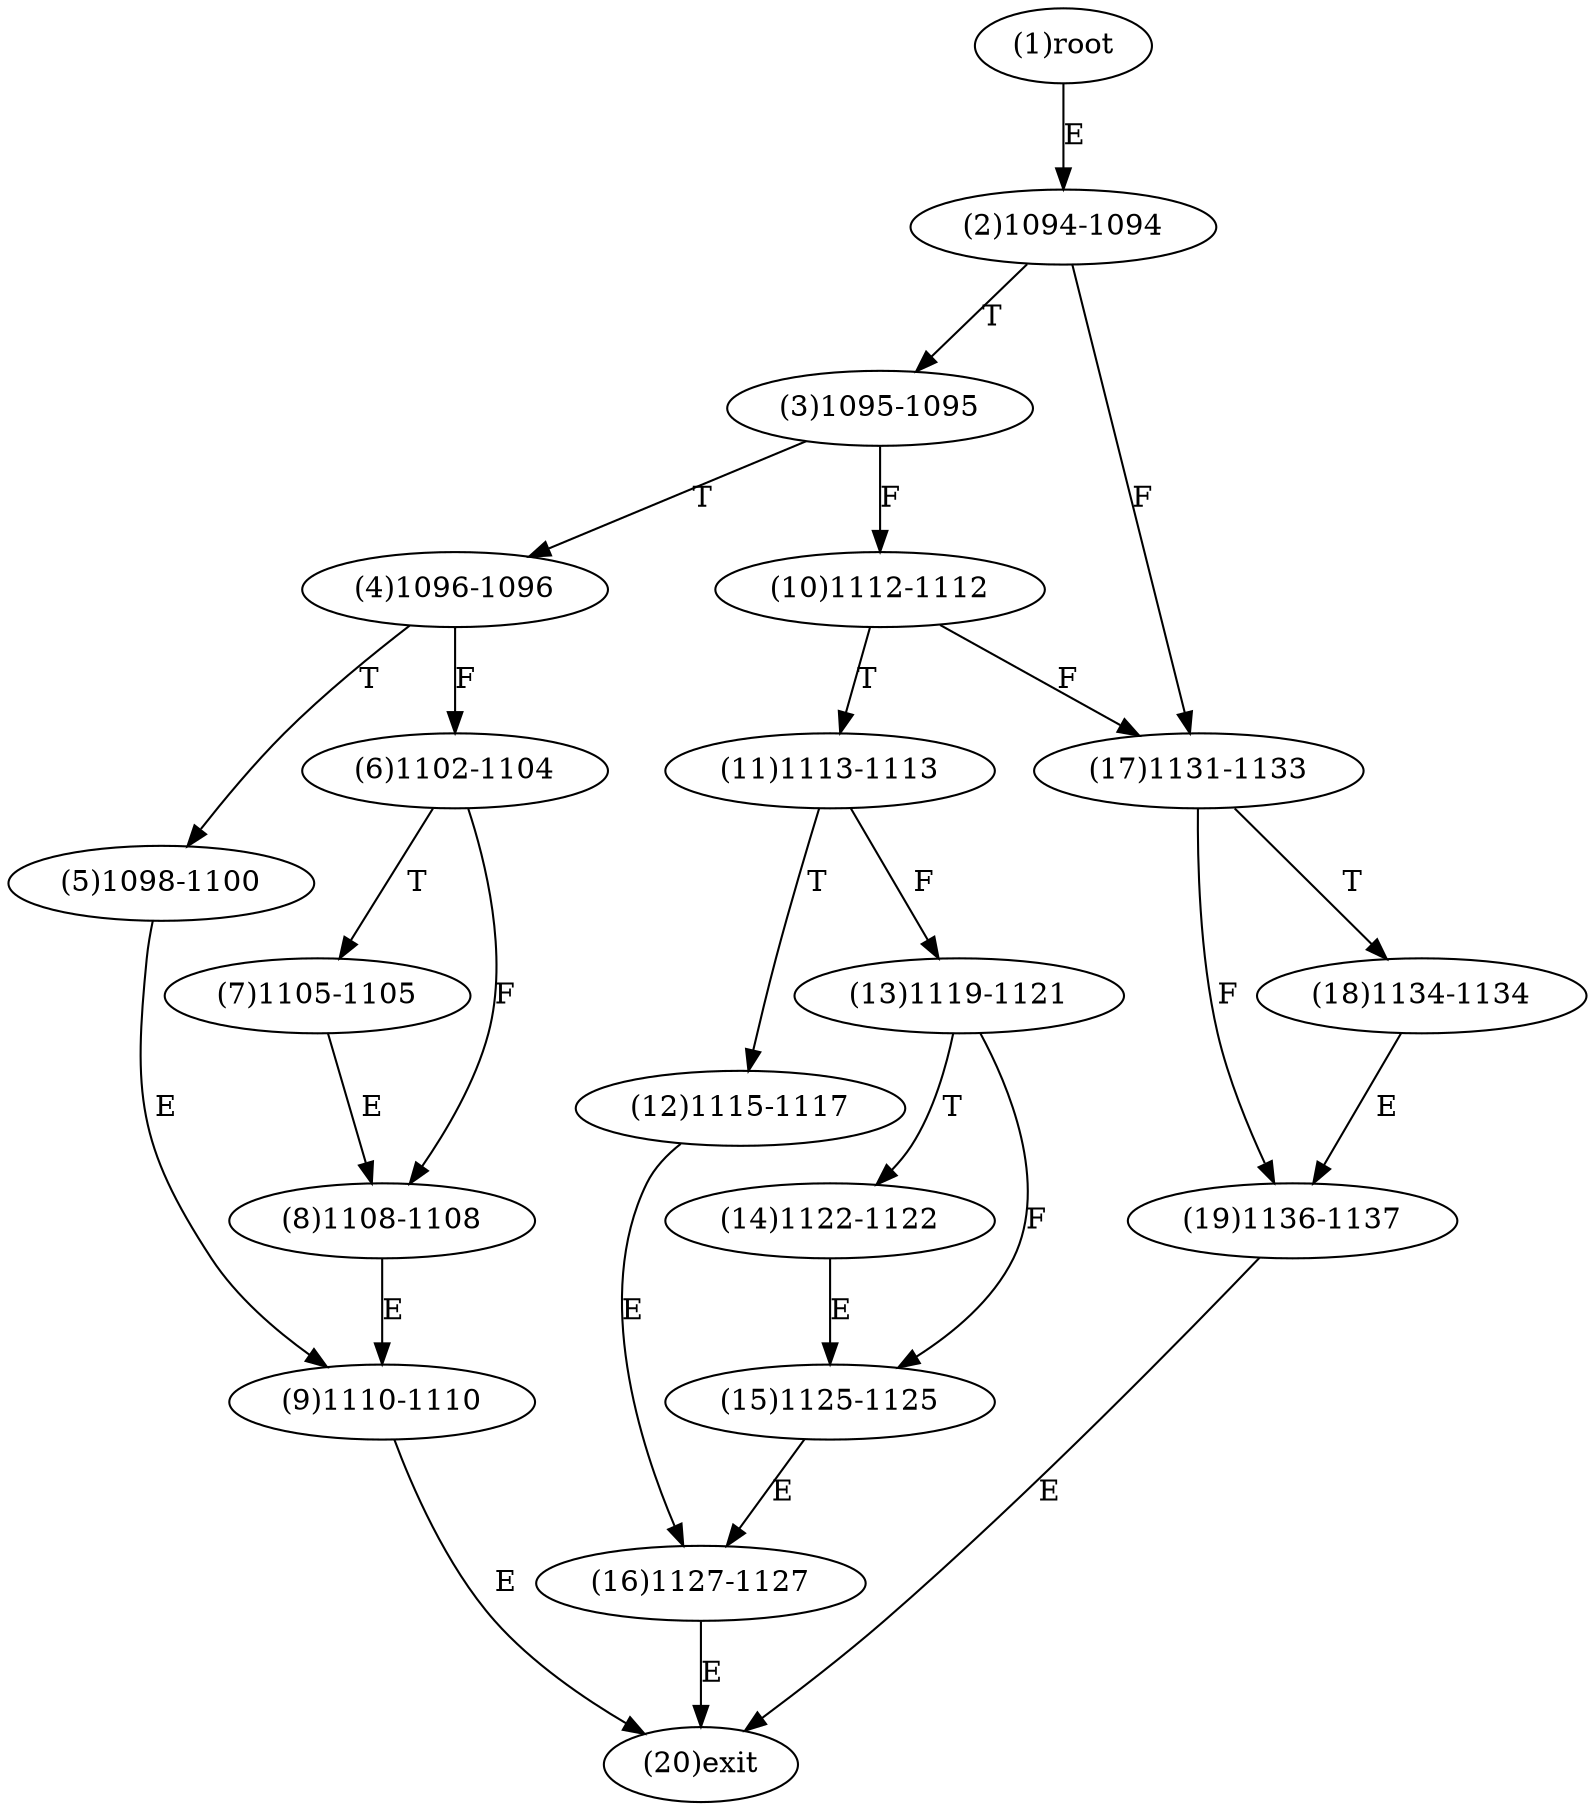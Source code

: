 digraph "" { 
1[ label="(1)root"];
2[ label="(2)1094-1094"];
3[ label="(3)1095-1095"];
4[ label="(4)1096-1096"];
5[ label="(5)1098-1100"];
6[ label="(6)1102-1104"];
7[ label="(7)1105-1105"];
8[ label="(8)1108-1108"];
9[ label="(9)1110-1110"];
10[ label="(10)1112-1112"];
11[ label="(11)1113-1113"];
12[ label="(12)1115-1117"];
13[ label="(13)1119-1121"];
14[ label="(14)1122-1122"];
15[ label="(15)1125-1125"];
17[ label="(17)1131-1133"];
16[ label="(16)1127-1127"];
19[ label="(19)1136-1137"];
18[ label="(18)1134-1134"];
20[ label="(20)exit"];
1->2[ label="E"];
2->17[ label="F"];
2->3[ label="T"];
3->10[ label="F"];
3->4[ label="T"];
4->6[ label="F"];
4->5[ label="T"];
5->9[ label="E"];
6->8[ label="F"];
6->7[ label="T"];
7->8[ label="E"];
8->9[ label="E"];
9->20[ label="E"];
10->17[ label="F"];
10->11[ label="T"];
11->13[ label="F"];
11->12[ label="T"];
12->16[ label="E"];
13->15[ label="F"];
13->14[ label="T"];
14->15[ label="E"];
15->16[ label="E"];
16->20[ label="E"];
17->19[ label="F"];
17->18[ label="T"];
18->19[ label="E"];
19->20[ label="E"];
}